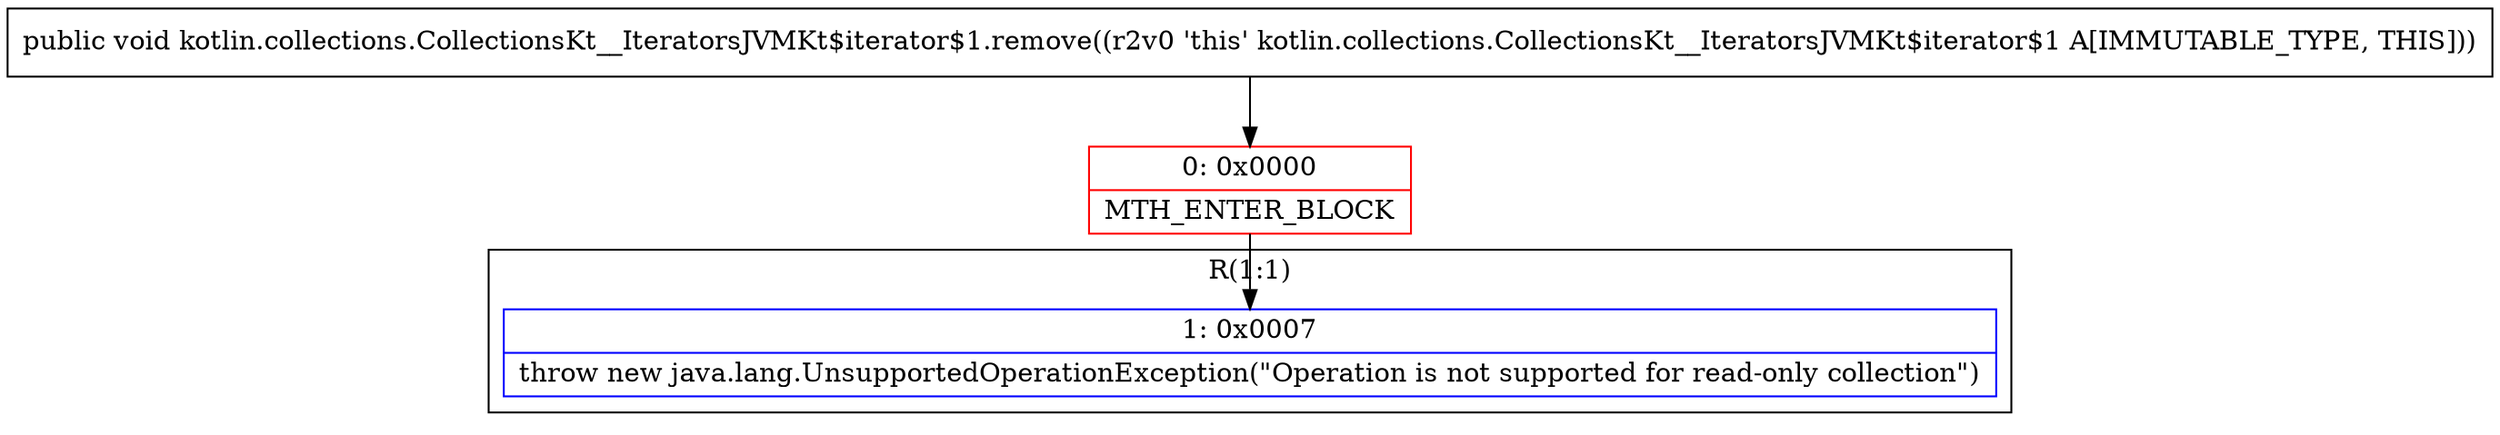 digraph "CFG forkotlin.collections.CollectionsKt__IteratorsJVMKt$iterator$1.remove()V" {
subgraph cluster_Region_1287182432 {
label = "R(1:1)";
node [shape=record,color=blue];
Node_1 [shape=record,label="{1\:\ 0x0007|throw new java.lang.UnsupportedOperationException(\"Operation is not supported for read\-only collection\")\l}"];
}
Node_0 [shape=record,color=red,label="{0\:\ 0x0000|MTH_ENTER_BLOCK\l}"];
MethodNode[shape=record,label="{public void kotlin.collections.CollectionsKt__IteratorsJVMKt$iterator$1.remove((r2v0 'this' kotlin.collections.CollectionsKt__IteratorsJVMKt$iterator$1 A[IMMUTABLE_TYPE, THIS])) }"];
MethodNode -> Node_0;
Node_0 -> Node_1;
}

